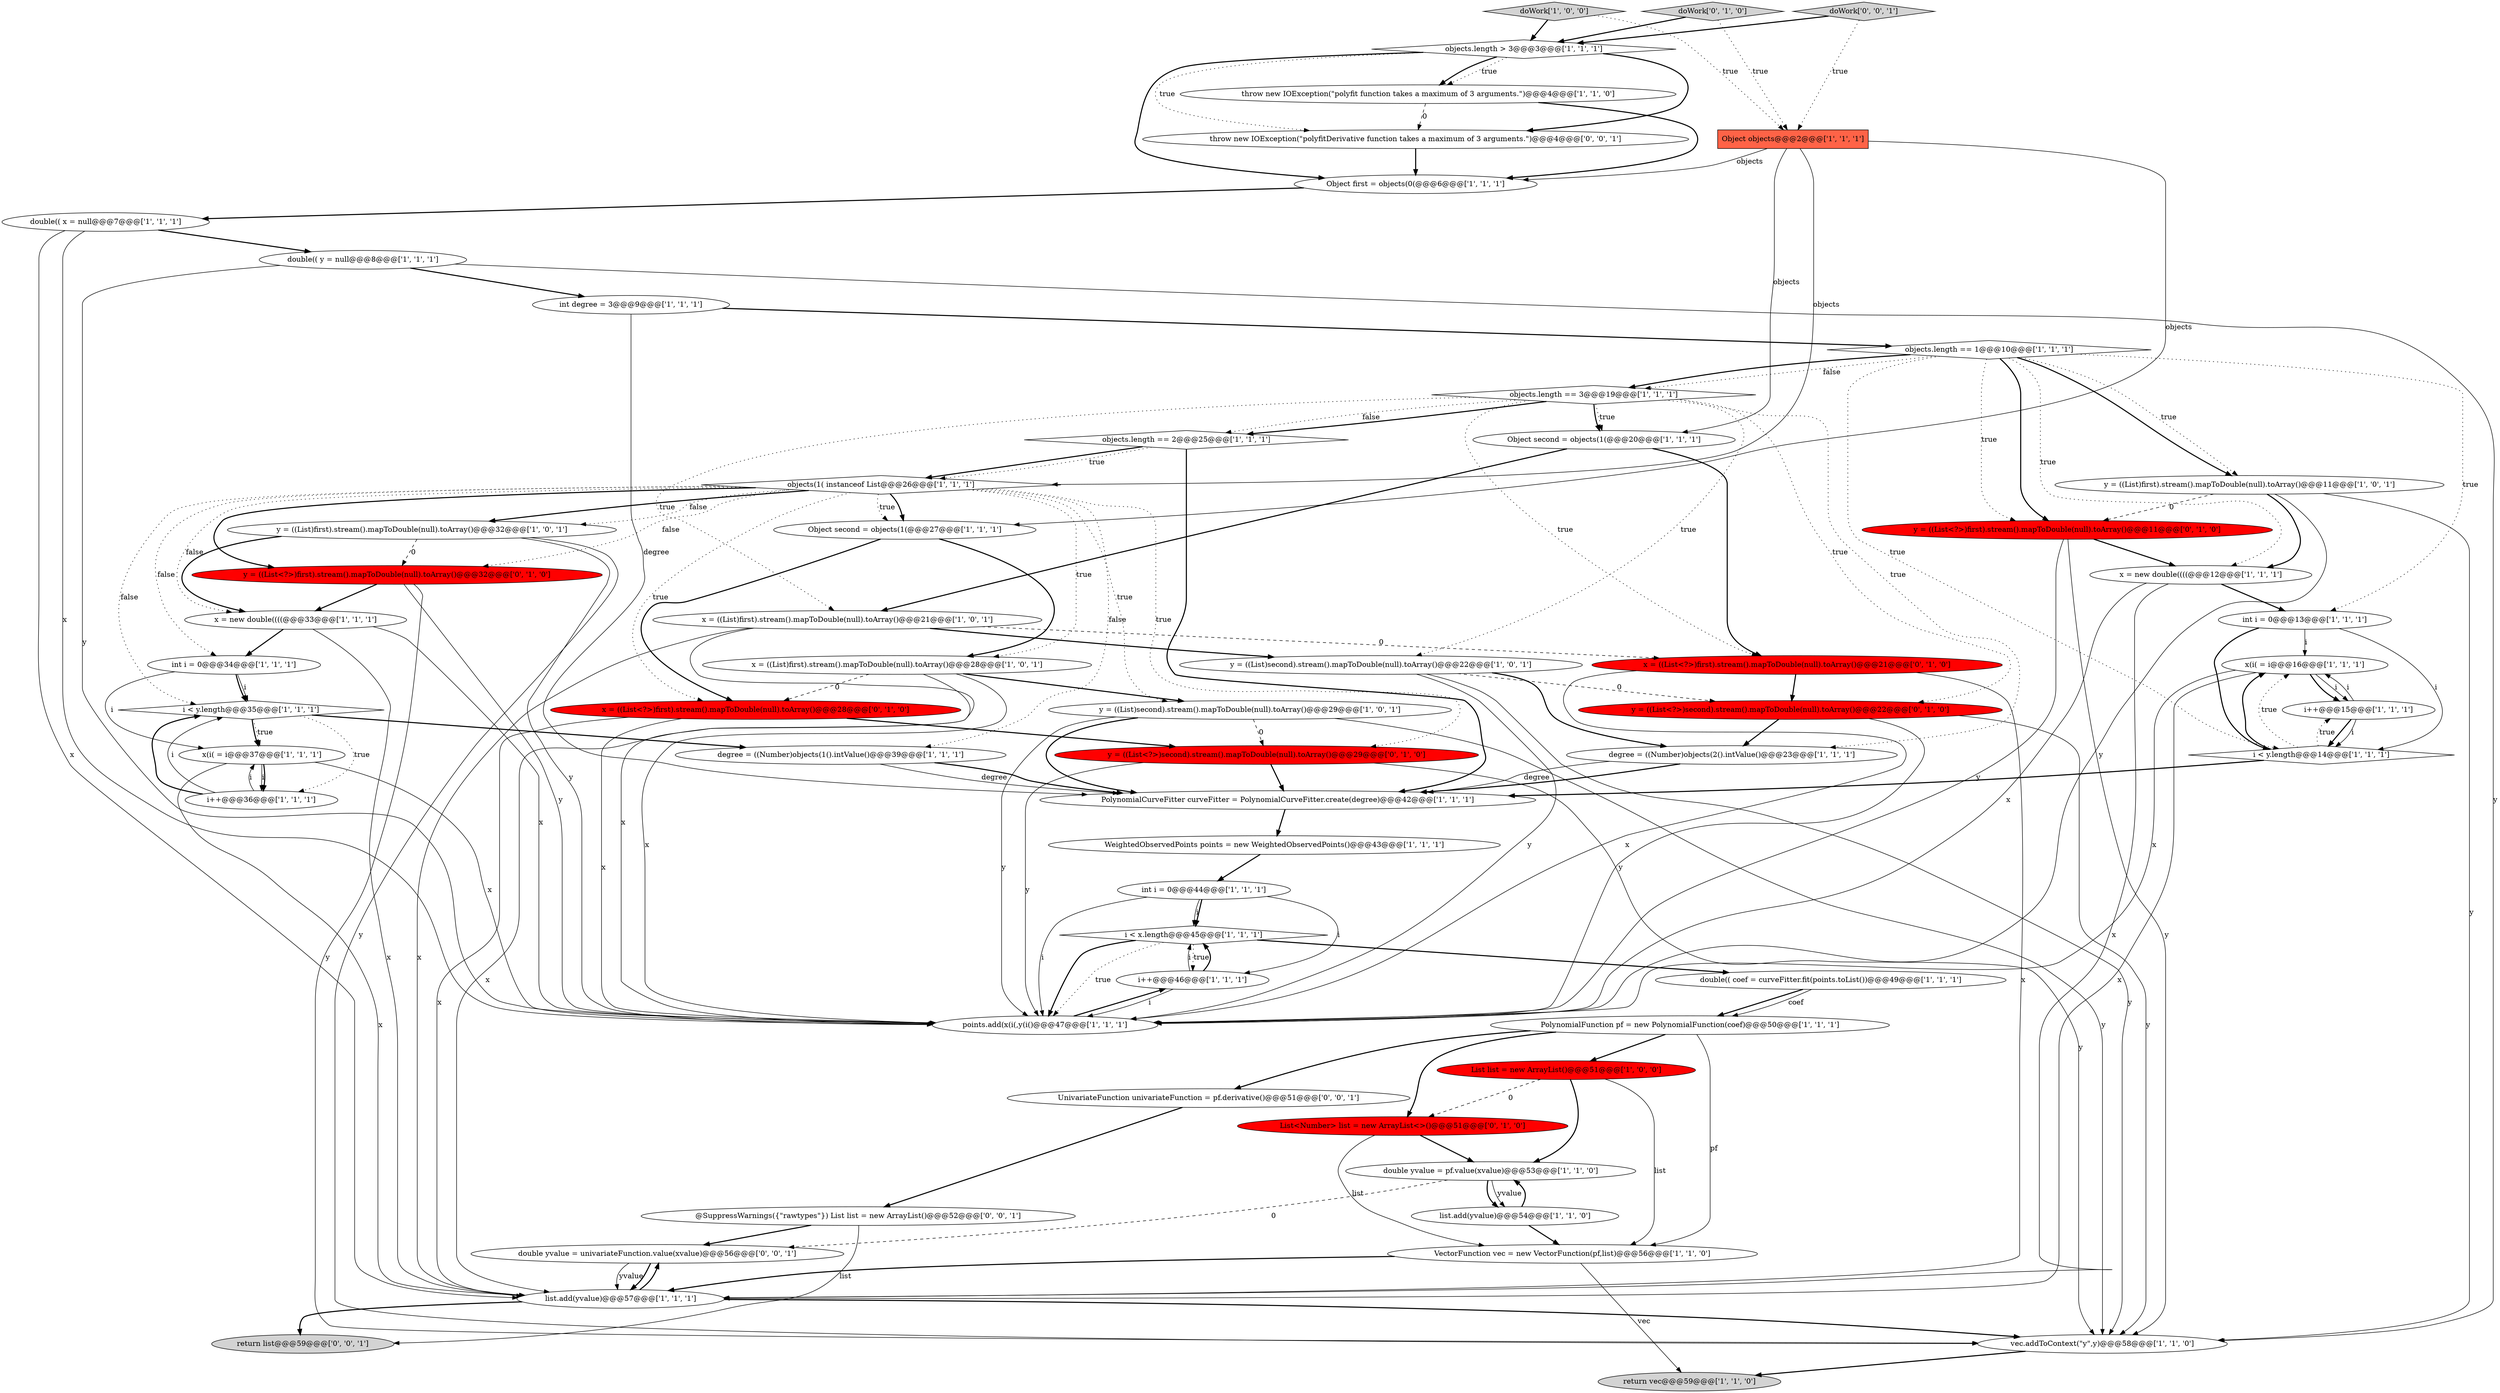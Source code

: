 digraph {
12 [style = filled, label = "int degree = 3@@@9@@@['1', '1', '1']", fillcolor = white, shape = ellipse image = "AAA0AAABBB1BBB"];
59 [style = filled, label = "@SuppressWarnings({\"rawtypes\"}) List list = new ArrayList()@@@52@@@['0', '0', '1']", fillcolor = white, shape = ellipse image = "AAA0AAABBB3BBB"];
2 [style = filled, label = "Object second = objects(1(@@@27@@@['1', '1', '1']", fillcolor = white, shape = ellipse image = "AAA0AAABBB1BBB"];
16 [style = filled, label = "list.add(yvalue)@@@57@@@['1', '1', '1']", fillcolor = white, shape = ellipse image = "AAA0AAABBB1BBB"];
30 [style = filled, label = "throw new IOException(\"polyfit function takes a maximum of 3 arguments.\")@@@4@@@['1', '1', '0']", fillcolor = white, shape = ellipse image = "AAA0AAABBB1BBB"];
10 [style = filled, label = "objects(1( instanceof List@@@26@@@['1', '1', '1']", fillcolor = white, shape = diamond image = "AAA0AAABBB1BBB"];
5 [style = filled, label = "i < x.length@@@45@@@['1', '1', '1']", fillcolor = white, shape = diamond image = "AAA0AAABBB1BBB"];
50 [style = filled, label = "y = ((List<?>)first).stream().mapToDouble(null).toArray()@@@11@@@['0', '1', '0']", fillcolor = red, shape = ellipse image = "AAA1AAABBB2BBB"];
34 [style = filled, label = "int i = 0@@@13@@@['1', '1', '1']", fillcolor = white, shape = ellipse image = "AAA0AAABBB1BBB"];
53 [style = filled, label = "y = ((List<?>)second).stream().mapToDouble(null).toArray()@@@29@@@['0', '1', '0']", fillcolor = red, shape = ellipse image = "AAA1AAABBB2BBB"];
36 [style = filled, label = "i < y.length@@@35@@@['1', '1', '1']", fillcolor = white, shape = diamond image = "AAA0AAABBB1BBB"];
48 [style = filled, label = "y = ((List<?>)second).stream().mapToDouble(null).toArray()@@@22@@@['0', '1', '0']", fillcolor = red, shape = ellipse image = "AAA1AAABBB2BBB"];
28 [style = filled, label = "double(( x = null@@@7@@@['1', '1', '1']", fillcolor = white, shape = ellipse image = "AAA0AAABBB1BBB"];
55 [style = filled, label = "double yvalue = univariateFunction.value(xvalue)@@@56@@@['0', '0', '1']", fillcolor = white, shape = ellipse image = "AAA0AAABBB3BBB"];
56 [style = filled, label = "return list@@@59@@@['0', '0', '1']", fillcolor = lightgray, shape = ellipse image = "AAA0AAABBB3BBB"];
18 [style = filled, label = "PolynomialFunction pf = new PolynomialFunction(coef)@@@50@@@['1', '1', '1']", fillcolor = white, shape = ellipse image = "AAA0AAABBB1BBB"];
46 [style = filled, label = "x(i( = i@@@16@@@['1', '1', '1']", fillcolor = white, shape = ellipse image = "AAA0AAABBB1BBB"];
39 [style = filled, label = "y = ((List)second).stream().mapToDouble(null).toArray()@@@22@@@['1', '0', '1']", fillcolor = white, shape = ellipse image = "AAA0AAABBB1BBB"];
49 [style = filled, label = "y = ((List<?>)first).stream().mapToDouble(null).toArray()@@@32@@@['0', '1', '0']", fillcolor = red, shape = ellipse image = "AAA1AAABBB2BBB"];
42 [style = filled, label = "PolynomialCurveFitter curveFitter = PolynomialCurveFitter.create(degree)@@@42@@@['1', '1', '1']", fillcolor = white, shape = ellipse image = "AAA0AAABBB1BBB"];
38 [style = filled, label = "objects.length == 1@@@10@@@['1', '1', '1']", fillcolor = white, shape = diamond image = "AAA0AAABBB1BBB"];
41 [style = filled, label = "degree = ((Number)objects(2().intValue()@@@23@@@['1', '1', '1']", fillcolor = white, shape = ellipse image = "AAA0AAABBB1BBB"];
26 [style = filled, label = "list.add(yvalue)@@@54@@@['1', '1', '0']", fillcolor = white, shape = ellipse image = "AAA0AAABBB1BBB"];
27 [style = filled, label = "objects.length == 2@@@25@@@['1', '1', '1']", fillcolor = white, shape = diamond image = "AAA0AAABBB1BBB"];
24 [style = filled, label = "i++@@@46@@@['1', '1', '1']", fillcolor = white, shape = ellipse image = "AAA0AAABBB1BBB"];
57 [style = filled, label = "throw new IOException(\"polyfitDerivative function takes a maximum of 3 arguments.\")@@@4@@@['0', '0', '1']", fillcolor = white, shape = ellipse image = "AAA0AAABBB3BBB"];
4 [style = filled, label = "degree = ((Number)objects(1().intValue()@@@39@@@['1', '1', '1']", fillcolor = white, shape = ellipse image = "AAA0AAABBB1BBB"];
8 [style = filled, label = "x = new double((((@@@12@@@['1', '1', '1']", fillcolor = white, shape = ellipse image = "AAA0AAABBB1BBB"];
9 [style = filled, label = "y = ((List)second).stream().mapToDouble(null).toArray()@@@29@@@['1', '0', '1']", fillcolor = white, shape = ellipse image = "AAA0AAABBB1BBB"];
37 [style = filled, label = "x(i( = i@@@37@@@['1', '1', '1']", fillcolor = white, shape = ellipse image = "AAA0AAABBB1BBB"];
35 [style = filled, label = "x = new double((((@@@33@@@['1', '1', '1']", fillcolor = white, shape = ellipse image = "AAA0AAABBB1BBB"];
25 [style = filled, label = "List list = new ArrayList()@@@51@@@['1', '0', '0']", fillcolor = red, shape = ellipse image = "AAA1AAABBB1BBB"];
58 [style = filled, label = "UnivariateFunction univariateFunction = pf.derivative()@@@51@@@['0', '0', '1']", fillcolor = white, shape = ellipse image = "AAA0AAABBB3BBB"];
7 [style = filled, label = "Object first = objects(0(@@@6@@@['1', '1', '1']", fillcolor = white, shape = ellipse image = "AAA0AAABBB1BBB"];
13 [style = filled, label = "x = ((List)first).stream().mapToDouble(null).toArray()@@@21@@@['1', '0', '1']", fillcolor = white, shape = ellipse image = "AAA0AAABBB1BBB"];
33 [style = filled, label = "doWork['1', '0', '0']", fillcolor = lightgray, shape = diamond image = "AAA0AAABBB1BBB"];
44 [style = filled, label = "y = ((List)first).stream().mapToDouble(null).toArray()@@@32@@@['1', '0', '1']", fillcolor = white, shape = ellipse image = "AAA0AAABBB1BBB"];
32 [style = filled, label = "return vec@@@59@@@['1', '1', '0']", fillcolor = lightgray, shape = ellipse image = "AAA0AAABBB1BBB"];
43 [style = filled, label = "i++@@@15@@@['1', '1', '1']", fillcolor = white, shape = ellipse image = "AAA0AAABBB1BBB"];
22 [style = filled, label = "int i = 0@@@44@@@['1', '1', '1']", fillcolor = white, shape = ellipse image = "AAA0AAABBB1BBB"];
11 [style = filled, label = "double yvalue = pf.value(xvalue)@@@53@@@['1', '1', '0']", fillcolor = white, shape = ellipse image = "AAA0AAABBB1BBB"];
31 [style = filled, label = "Object second = objects(1(@@@20@@@['1', '1', '1']", fillcolor = white, shape = ellipse image = "AAA0AAABBB1BBB"];
15 [style = filled, label = "Object objects@@@2@@@['1', '1', '1']", fillcolor = tomato, shape = box image = "AAA0AAABBB1BBB"];
6 [style = filled, label = "WeightedObservedPoints points = new WeightedObservedPoints()@@@43@@@['1', '1', '1']", fillcolor = white, shape = ellipse image = "AAA0AAABBB1BBB"];
29 [style = filled, label = "vec.addToContext(\"y\",y)@@@58@@@['1', '1', '0']", fillcolor = white, shape = ellipse image = "AAA0AAABBB1BBB"];
40 [style = filled, label = "objects.length == 3@@@19@@@['1', '1', '1']", fillcolor = white, shape = diamond image = "AAA0AAABBB1BBB"];
21 [style = filled, label = "points.add(x(i(,y(i()@@@47@@@['1', '1', '1']", fillcolor = white, shape = ellipse image = "AAA0AAABBB1BBB"];
52 [style = filled, label = "List<Number> list = new ArrayList<>()@@@51@@@['0', '1', '0']", fillcolor = red, shape = ellipse image = "AAA1AAABBB2BBB"];
17 [style = filled, label = "y = ((List)first).stream().mapToDouble(null).toArray()@@@11@@@['1', '0', '1']", fillcolor = white, shape = ellipse image = "AAA0AAABBB1BBB"];
60 [style = filled, label = "doWork['0', '0', '1']", fillcolor = lightgray, shape = diamond image = "AAA0AAABBB3BBB"];
14 [style = filled, label = "double(( coef = curveFitter.fit(points.toList())@@@49@@@['1', '1', '1']", fillcolor = white, shape = ellipse image = "AAA0AAABBB1BBB"];
23 [style = filled, label = "VectorFunction vec = new VectorFunction(pf,list)@@@56@@@['1', '1', '0']", fillcolor = white, shape = ellipse image = "AAA0AAABBB1BBB"];
47 [style = filled, label = "x = ((List<?>)first).stream().mapToDouble(null).toArray()@@@28@@@['0', '1', '0']", fillcolor = red, shape = ellipse image = "AAA1AAABBB2BBB"];
19 [style = filled, label = "i++@@@36@@@['1', '1', '1']", fillcolor = white, shape = ellipse image = "AAA0AAABBB1BBB"];
54 [style = filled, label = "doWork['0', '1', '0']", fillcolor = lightgray, shape = diamond image = "AAA0AAABBB2BBB"];
0 [style = filled, label = "x = ((List)first).stream().mapToDouble(null).toArray()@@@28@@@['1', '0', '1']", fillcolor = white, shape = ellipse image = "AAA0AAABBB1BBB"];
20 [style = filled, label = "objects.length > 3@@@3@@@['1', '1', '1']", fillcolor = white, shape = diamond image = "AAA0AAABBB1BBB"];
51 [style = filled, label = "x = ((List<?>)first).stream().mapToDouble(null).toArray()@@@21@@@['0', '1', '0']", fillcolor = red, shape = ellipse image = "AAA1AAABBB2BBB"];
1 [style = filled, label = "i < y.length@@@14@@@['1', '1', '1']", fillcolor = white, shape = diamond image = "AAA0AAABBB1BBB"];
45 [style = filled, label = "int i = 0@@@34@@@['1', '1', '1']", fillcolor = white, shape = ellipse image = "AAA0AAABBB1BBB"];
3 [style = filled, label = "double(( y = null@@@8@@@['1', '1', '1']", fillcolor = white, shape = ellipse image = "AAA0AAABBB1BBB"];
40->39 [style = dotted, label="true"];
8->21 [style = solid, label="x"];
4->42 [style = solid, label="degree"];
20->57 [style = bold, label=""];
16->55 [style = bold, label=""];
19->37 [style = solid, label="i"];
6->22 [style = bold, label=""];
38->34 [style = dotted, label="true"];
40->51 [style = dotted, label="true"];
17->50 [style = dashed, label="0"];
10->44 [style = dotted, label="false"];
44->35 [style = bold, label=""];
40->13 [style = dotted, label="true"];
40->27 [style = dotted, label="false"];
40->31 [style = dotted, label="true"];
19->36 [style = bold, label=""];
21->24 [style = bold, label=""];
41->42 [style = solid, label="degree"];
0->47 [style = dashed, label="0"];
13->16 [style = solid, label="x"];
28->21 [style = solid, label="x"];
22->5 [style = solid, label="i"];
26->11 [style = bold, label=""];
15->10 [style = solid, label="objects"];
46->16 [style = solid, label="x"];
18->23 [style = solid, label="pf"];
1->46 [style = bold, label=""];
39->29 [style = solid, label="y"];
37->21 [style = solid, label="x"];
38->50 [style = bold, label=""];
5->24 [style = dotted, label="true"];
12->38 [style = bold, label=""];
51->48 [style = bold, label=""];
15->2 [style = solid, label="objects"];
20->57 [style = dotted, label="true"];
10->47 [style = dotted, label="true"];
20->30 [style = dotted, label="true"];
38->8 [style = dotted, label="true"];
0->16 [style = solid, label="x"];
43->1 [style = bold, label=""];
13->51 [style = dashed, label="0"];
35->45 [style = bold, label=""];
58->59 [style = bold, label=""];
12->42 [style = solid, label="degree"];
28->3 [style = bold, label=""];
40->31 [style = bold, label=""];
22->21 [style = solid, label="i"];
17->29 [style = solid, label="y"];
9->21 [style = solid, label="y"];
53->21 [style = solid, label="y"];
24->21 [style = solid, label="i"];
40->41 [style = dotted, label="true"];
25->52 [style = dashed, label="0"];
8->34 [style = bold, label=""];
47->53 [style = bold, label=""];
48->41 [style = bold, label=""];
34->1 [style = solid, label="i"];
37->16 [style = solid, label="x"];
35->21 [style = solid, label="x"];
35->16 [style = solid, label="x"];
50->21 [style = solid, label="y"];
16->56 [style = bold, label=""];
16->29 [style = bold, label=""];
36->4 [style = bold, label=""];
1->43 [style = dotted, label="true"];
1->42 [style = bold, label=""];
45->36 [style = solid, label="i"];
10->45 [style = dotted, label="false"];
40->48 [style = dotted, label="true"];
22->5 [style = bold, label=""];
47->21 [style = solid, label="x"];
24->5 [style = bold, label=""];
38->1 [style = dotted, label="true"];
60->15 [style = dotted, label="true"];
3->21 [style = solid, label="y"];
5->21 [style = bold, label=""];
38->40 [style = dotted, label="false"];
31->51 [style = bold, label=""];
10->44 [style = bold, label=""];
0->21 [style = solid, label="x"];
52->23 [style = solid, label="list"];
30->7 [style = bold, label=""];
29->32 [style = bold, label=""];
19->36 [style = solid, label="i"];
57->7 [style = bold, label=""];
18->25 [style = bold, label=""];
59->55 [style = bold, label=""];
10->0 [style = dotted, label="true"];
39->41 [style = bold, label=""];
14->18 [style = bold, label=""];
10->2 [style = bold, label=""];
50->29 [style = solid, label="y"];
36->37 [style = bold, label=""];
20->7 [style = bold, label=""];
25->23 [style = solid, label="list"];
38->50 [style = dotted, label="true"];
53->29 [style = solid, label="y"];
38->17 [style = bold, label=""];
10->49 [style = bold, label=""];
13->21 [style = solid, label="x"];
11->26 [style = bold, label=""];
9->29 [style = solid, label="y"];
49->29 [style = solid, label="y"];
47->16 [style = solid, label="x"];
46->43 [style = bold, label=""];
17->8 [style = bold, label=""];
60->20 [style = bold, label=""];
9->42 [style = bold, label=""];
49->35 [style = bold, label=""];
15->31 [style = solid, label="objects"];
14->18 [style = solid, label="coef"];
44->21 [style = solid, label="y"];
45->37 [style = solid, label="i"];
11->26 [style = solid, label="yvalue"];
43->1 [style = solid, label="i"];
31->13 [style = bold, label=""];
53->42 [style = bold, label=""];
45->36 [style = bold, label=""];
46->43 [style = solid, label="i"];
13->39 [style = bold, label=""];
30->57 [style = dashed, label="0"];
3->12 [style = bold, label=""];
36->19 [style = dotted, label="true"];
10->9 [style = dotted, label="true"];
36->37 [style = dotted, label="true"];
23->32 [style = solid, label="vec"];
51->21 [style = solid, label="x"];
1->46 [style = dotted, label="true"];
2->0 [style = bold, label=""];
7->28 [style = bold, label=""];
18->58 [style = bold, label=""];
48->29 [style = solid, label="y"];
10->2 [style = dotted, label="true"];
40->27 [style = bold, label=""];
10->36 [style = dotted, label="false"];
27->10 [style = bold, label=""];
54->15 [style = dotted, label="true"];
37->19 [style = solid, label="i"];
5->21 [style = dotted, label="true"];
55->16 [style = bold, label=""];
11->55 [style = dashed, label="0"];
38->40 [style = bold, label=""];
18->52 [style = bold, label=""];
43->46 [style = solid, label="i"];
10->35 [style = dotted, label="false"];
3->29 [style = solid, label="y"];
55->16 [style = solid, label="yvalue"];
2->47 [style = bold, label=""];
22->24 [style = solid, label="i"];
52->11 [style = bold, label=""];
34->46 [style = solid, label="i"];
0->9 [style = bold, label=""];
23->16 [style = bold, label=""];
48->21 [style = solid, label="y"];
33->20 [style = bold, label=""];
17->21 [style = solid, label="y"];
34->1 [style = bold, label=""];
10->53 [style = dotted, label="true"];
27->10 [style = dotted, label="true"];
4->42 [style = bold, label=""];
15->7 [style = solid, label="objects"];
24->5 [style = solid, label="i"];
54->20 [style = bold, label=""];
5->14 [style = bold, label=""];
59->56 [style = solid, label="list"];
49->21 [style = solid, label="y"];
46->21 [style = solid, label="x"];
8->16 [style = solid, label="x"];
27->42 [style = bold, label=""];
44->29 [style = solid, label="y"];
42->6 [style = bold, label=""];
33->15 [style = dotted, label="true"];
10->49 [style = dotted, label="false"];
28->16 [style = solid, label="x"];
25->11 [style = bold, label=""];
39->48 [style = dashed, label="0"];
38->17 [style = dotted, label="true"];
26->23 [style = bold, label=""];
10->4 [style = dotted, label="false"];
50->8 [style = bold, label=""];
44->49 [style = dashed, label="0"];
37->19 [style = bold, label=""];
20->30 [style = bold, label=""];
9->53 [style = dashed, label="0"];
51->16 [style = solid, label="x"];
39->21 [style = solid, label="y"];
41->42 [style = bold, label=""];
}
